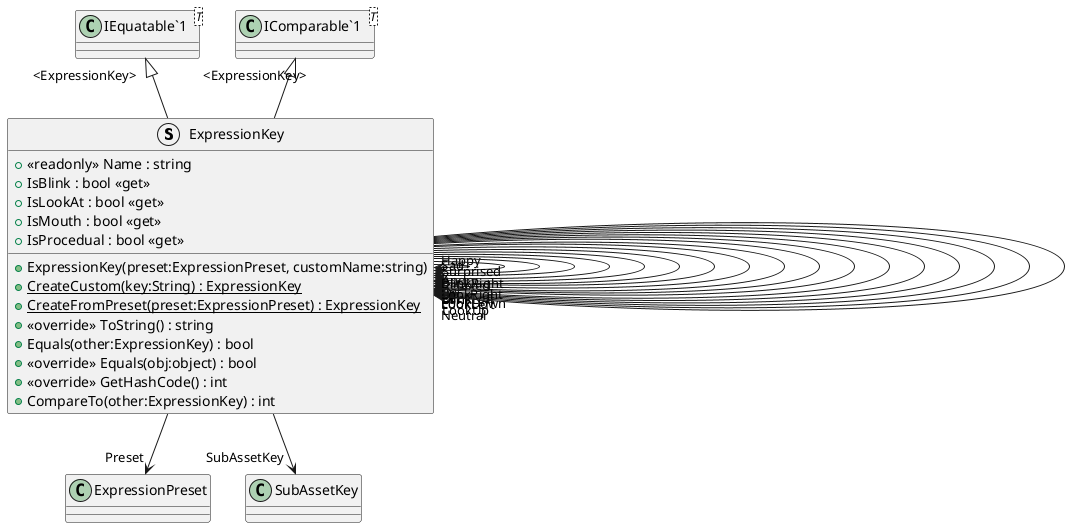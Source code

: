 @startuml
struct ExpressionKey {
    + <<readonly>> Name : string
    + IsBlink : bool <<get>>
    + IsLookAt : bool <<get>>
    + IsMouth : bool <<get>>
    + IsProcedual : bool <<get>>
    + ExpressionKey(preset:ExpressionPreset, customName:string)
    + {static} CreateCustom(key:String) : ExpressionKey
    + {static} CreateFromPreset(preset:ExpressionPreset) : ExpressionKey
    + <<override>> ToString() : string
    + Equals(other:ExpressionKey) : bool
    + <<override>> Equals(obj:object) : bool
    + <<override>> GetHashCode() : int
    + CompareTo(other:ExpressionKey) : int
}
class "IEquatable`1"<T> {
}
class "IComparable`1"<T> {
}
"IEquatable`1" "<ExpressionKey>" <|-- ExpressionKey
"IComparable`1" "<ExpressionKey>" <|-- ExpressionKey
ExpressionKey --> "Preset" ExpressionPreset
ExpressionKey --> "Happy" ExpressionKey
ExpressionKey --> "Angry" ExpressionKey
ExpressionKey --> "Sad" ExpressionKey
ExpressionKey --> "Relaxed" ExpressionKey
ExpressionKey --> "Surprised" ExpressionKey
ExpressionKey --> "Aa" ExpressionKey
ExpressionKey --> "Ih" ExpressionKey
ExpressionKey --> "Ou" ExpressionKey
ExpressionKey --> "Ee" ExpressionKey
ExpressionKey --> "Oh" ExpressionKey
ExpressionKey --> "Blink" ExpressionKey
ExpressionKey --> "BlinkLeft" ExpressionKey
ExpressionKey --> "BlinkRight" ExpressionKey
ExpressionKey --> "LookUp" ExpressionKey
ExpressionKey --> "LookDown" ExpressionKey
ExpressionKey --> "LookLeft" ExpressionKey
ExpressionKey --> "LookRight" ExpressionKey
ExpressionKey --> "Neutral" ExpressionKey
ExpressionKey --> "SubAssetKey" SubAssetKey
@enduml
